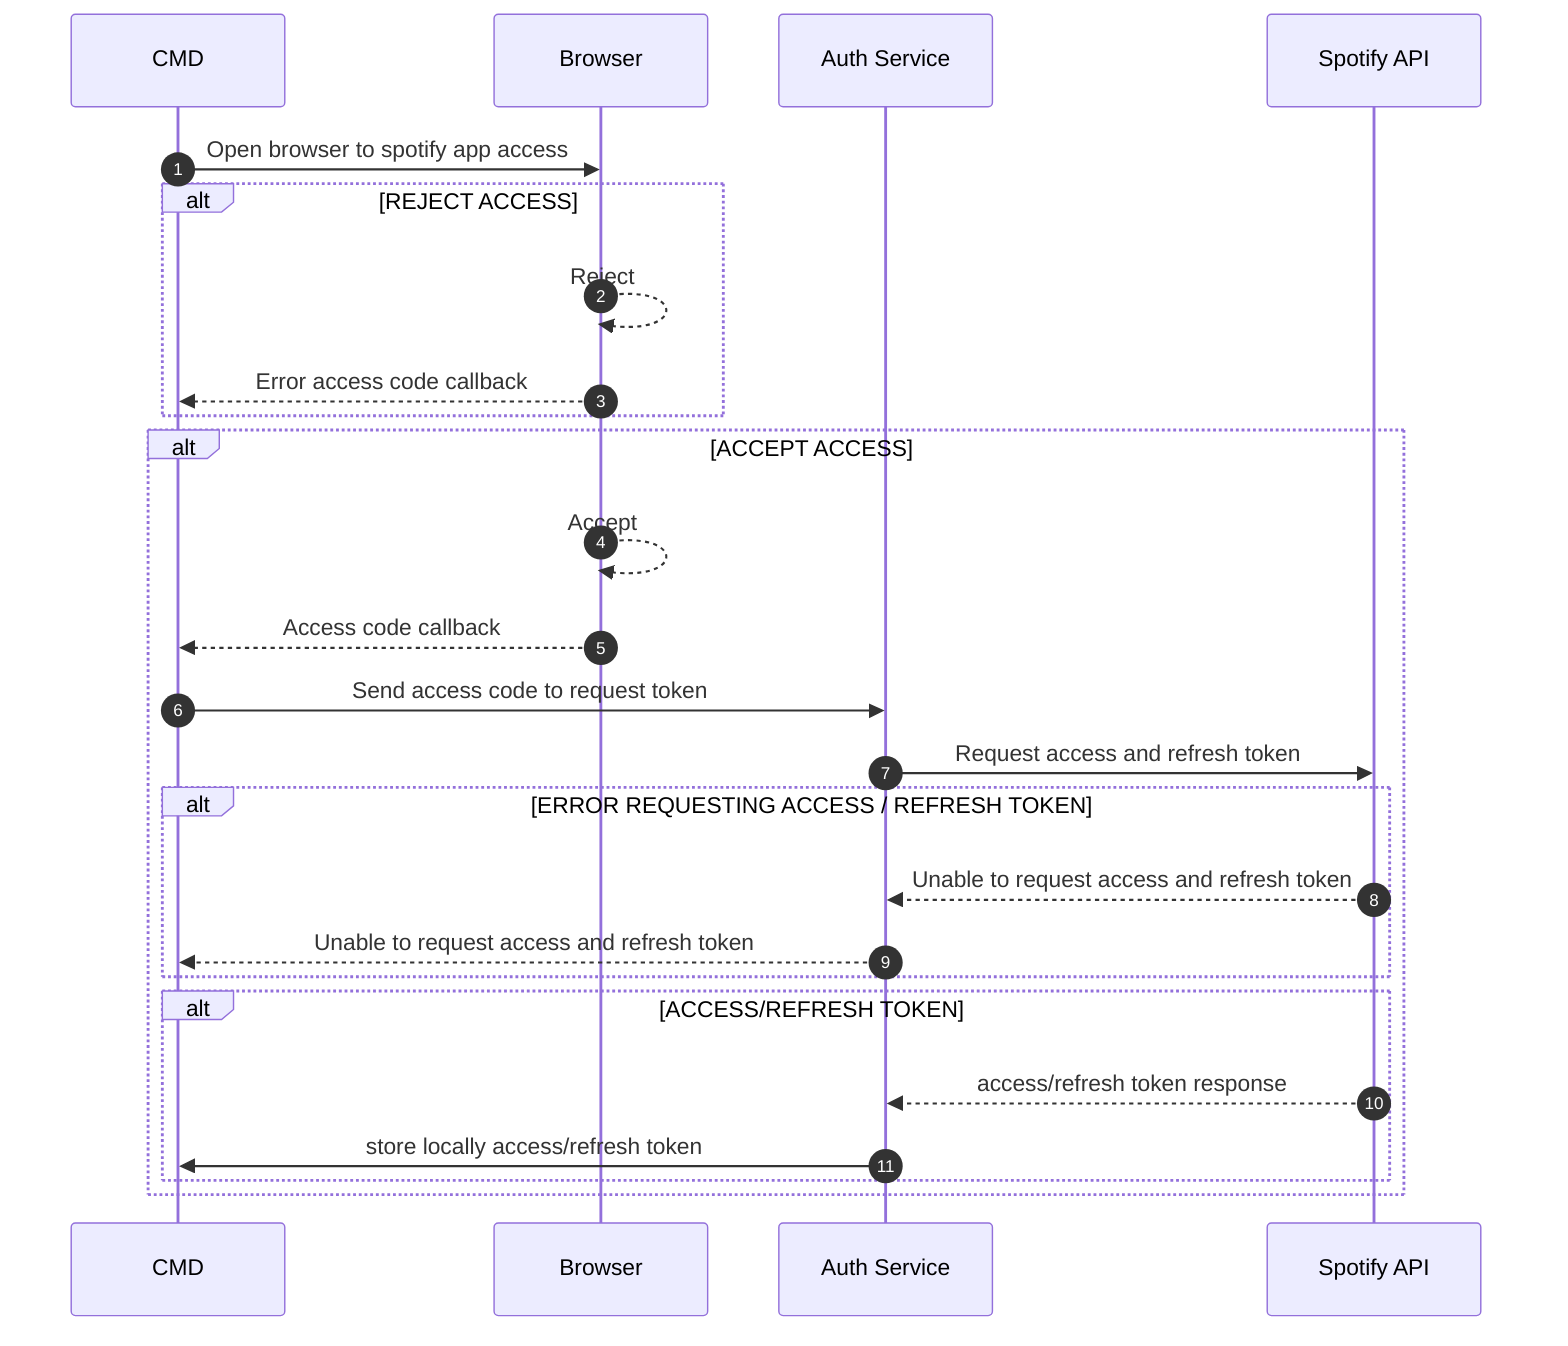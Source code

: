 sequenceDiagram
    autonumber
    participant C as CMD
    participant B as Browser
    participant A as Auth Service
    participant S as Spotify API
    C->>B: Open browser to spotify app access
    alt REJECT ACCESS
    B-->>B: Reject
    B-->>C: Error access code callback
    end
    alt ACCEPT ACCESS
        B-->>B: Accept
        B-->>C: Access code callback
        C->>A: Send access code to request token
        A->>S: Request access and refresh token 
        alt ERROR REQUESTING ACCESS / REFRESH TOKEN
            S-->>A: Unable to request access and refresh token
            A-->>C: Unable to request access and refresh token
        end
        alt ACCESS/REFRESH TOKEN
            S-->>A: access/refresh token response 
            A->>C: store locally access/refresh token 
        end
    end